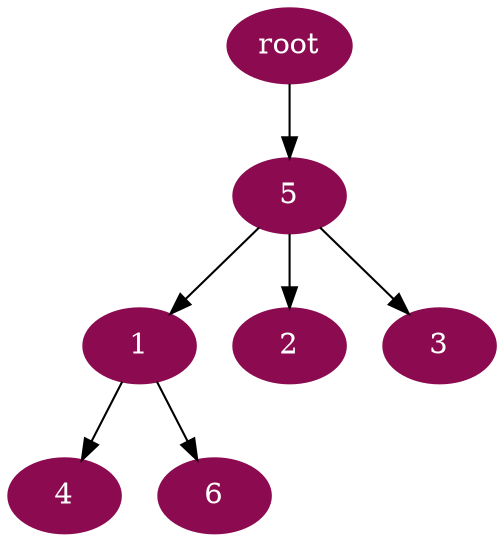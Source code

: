 digraph G {
node [color=deeppink4, style=filled, fontcolor=white];
5 -> 1;
5 -> 2;
5 -> 3;
1 -> 4;
"root" -> 5;
1 -> 6;
}
